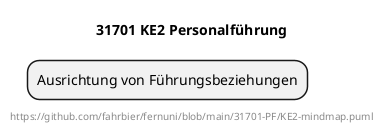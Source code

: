 @startmindmap
title 31701 KE2 Personalführung
center footer https://github.com/fahrbier/fernuni/blob/main/31701-PF/KE2-mindmap.puml

+ Ausrichtung von Führungsbeziehungen

@endmindmap
